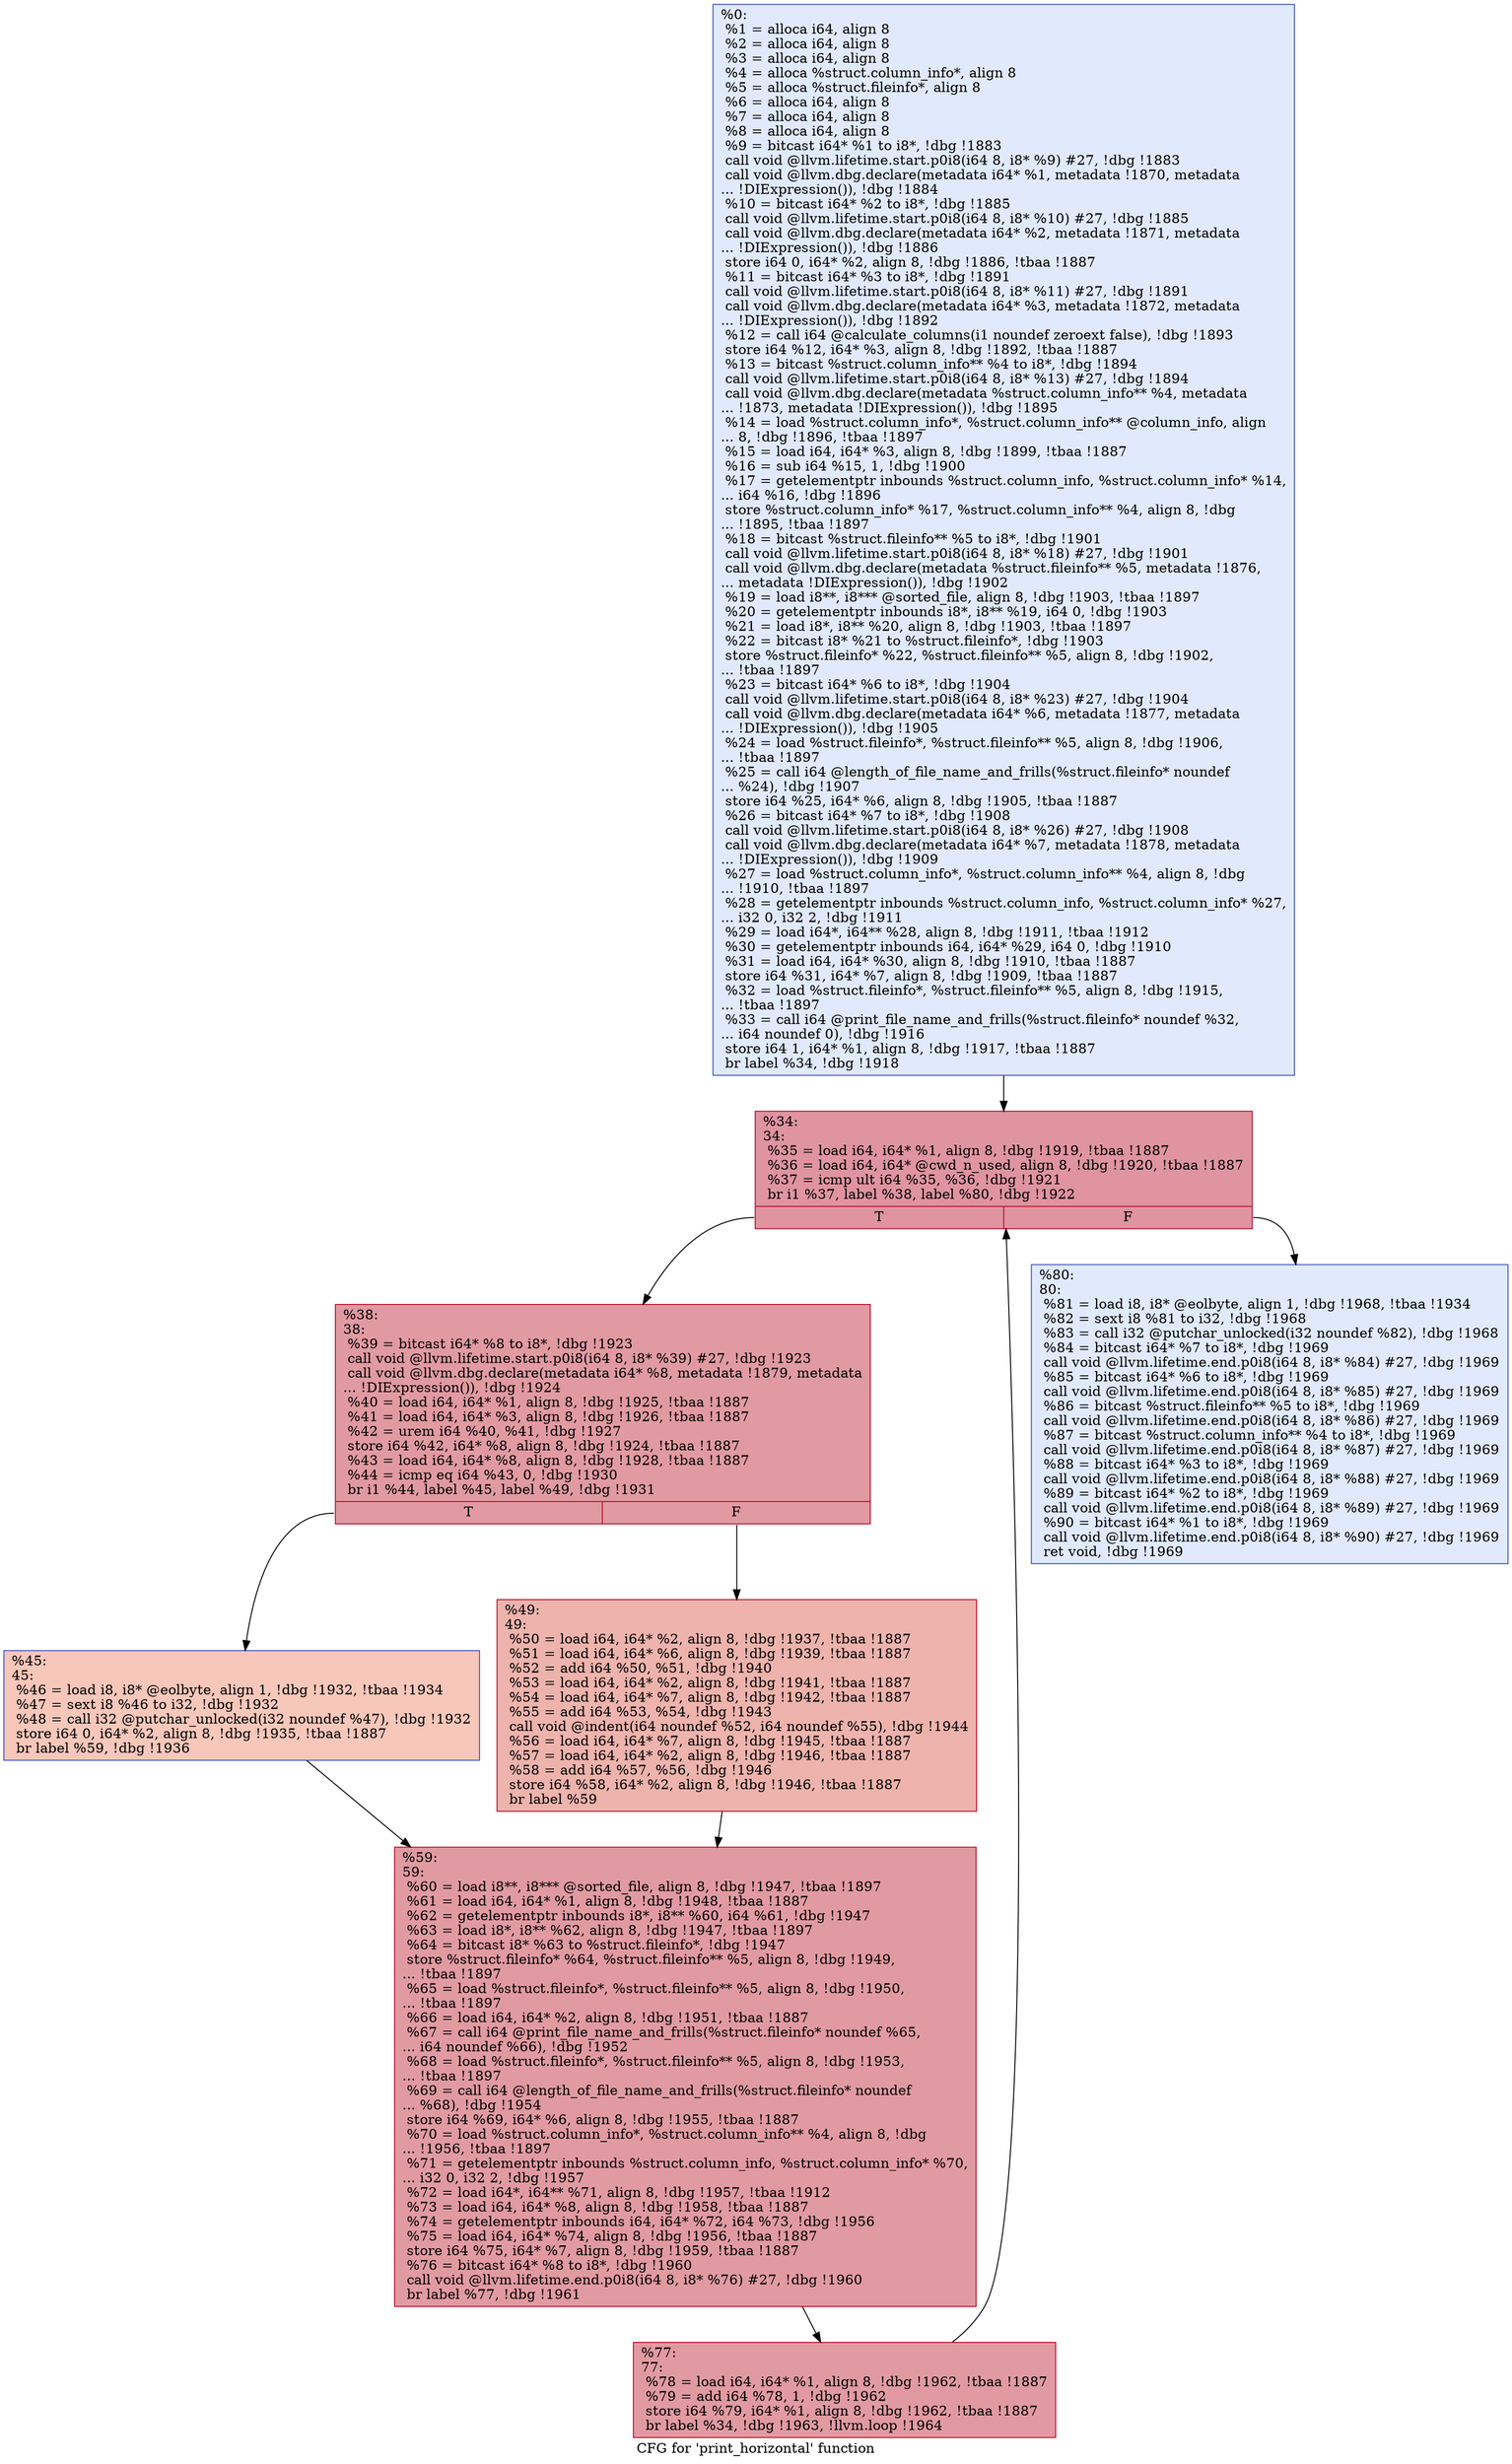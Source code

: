 digraph "CFG for 'print_horizontal' function" {
	label="CFG for 'print_horizontal' function";

	Node0x20492d0 [shape=record,color="#3d50c3ff", style=filled, fillcolor="#b9d0f970",label="{%0:\l  %1 = alloca i64, align 8\l  %2 = alloca i64, align 8\l  %3 = alloca i64, align 8\l  %4 = alloca %struct.column_info*, align 8\l  %5 = alloca %struct.fileinfo*, align 8\l  %6 = alloca i64, align 8\l  %7 = alloca i64, align 8\l  %8 = alloca i64, align 8\l  %9 = bitcast i64* %1 to i8*, !dbg !1883\l  call void @llvm.lifetime.start.p0i8(i64 8, i8* %9) #27, !dbg !1883\l  call void @llvm.dbg.declare(metadata i64* %1, metadata !1870, metadata\l... !DIExpression()), !dbg !1884\l  %10 = bitcast i64* %2 to i8*, !dbg !1885\l  call void @llvm.lifetime.start.p0i8(i64 8, i8* %10) #27, !dbg !1885\l  call void @llvm.dbg.declare(metadata i64* %2, metadata !1871, metadata\l... !DIExpression()), !dbg !1886\l  store i64 0, i64* %2, align 8, !dbg !1886, !tbaa !1887\l  %11 = bitcast i64* %3 to i8*, !dbg !1891\l  call void @llvm.lifetime.start.p0i8(i64 8, i8* %11) #27, !dbg !1891\l  call void @llvm.dbg.declare(metadata i64* %3, metadata !1872, metadata\l... !DIExpression()), !dbg !1892\l  %12 = call i64 @calculate_columns(i1 noundef zeroext false), !dbg !1893\l  store i64 %12, i64* %3, align 8, !dbg !1892, !tbaa !1887\l  %13 = bitcast %struct.column_info** %4 to i8*, !dbg !1894\l  call void @llvm.lifetime.start.p0i8(i64 8, i8* %13) #27, !dbg !1894\l  call void @llvm.dbg.declare(metadata %struct.column_info** %4, metadata\l... !1873, metadata !DIExpression()), !dbg !1895\l  %14 = load %struct.column_info*, %struct.column_info** @column_info, align\l... 8, !dbg !1896, !tbaa !1897\l  %15 = load i64, i64* %3, align 8, !dbg !1899, !tbaa !1887\l  %16 = sub i64 %15, 1, !dbg !1900\l  %17 = getelementptr inbounds %struct.column_info, %struct.column_info* %14,\l... i64 %16, !dbg !1896\l  store %struct.column_info* %17, %struct.column_info** %4, align 8, !dbg\l... !1895, !tbaa !1897\l  %18 = bitcast %struct.fileinfo** %5 to i8*, !dbg !1901\l  call void @llvm.lifetime.start.p0i8(i64 8, i8* %18) #27, !dbg !1901\l  call void @llvm.dbg.declare(metadata %struct.fileinfo** %5, metadata !1876,\l... metadata !DIExpression()), !dbg !1902\l  %19 = load i8**, i8*** @sorted_file, align 8, !dbg !1903, !tbaa !1897\l  %20 = getelementptr inbounds i8*, i8** %19, i64 0, !dbg !1903\l  %21 = load i8*, i8** %20, align 8, !dbg !1903, !tbaa !1897\l  %22 = bitcast i8* %21 to %struct.fileinfo*, !dbg !1903\l  store %struct.fileinfo* %22, %struct.fileinfo** %5, align 8, !dbg !1902,\l... !tbaa !1897\l  %23 = bitcast i64* %6 to i8*, !dbg !1904\l  call void @llvm.lifetime.start.p0i8(i64 8, i8* %23) #27, !dbg !1904\l  call void @llvm.dbg.declare(metadata i64* %6, metadata !1877, metadata\l... !DIExpression()), !dbg !1905\l  %24 = load %struct.fileinfo*, %struct.fileinfo** %5, align 8, !dbg !1906,\l... !tbaa !1897\l  %25 = call i64 @length_of_file_name_and_frills(%struct.fileinfo* noundef\l... %24), !dbg !1907\l  store i64 %25, i64* %6, align 8, !dbg !1905, !tbaa !1887\l  %26 = bitcast i64* %7 to i8*, !dbg !1908\l  call void @llvm.lifetime.start.p0i8(i64 8, i8* %26) #27, !dbg !1908\l  call void @llvm.dbg.declare(metadata i64* %7, metadata !1878, metadata\l... !DIExpression()), !dbg !1909\l  %27 = load %struct.column_info*, %struct.column_info** %4, align 8, !dbg\l... !1910, !tbaa !1897\l  %28 = getelementptr inbounds %struct.column_info, %struct.column_info* %27,\l... i32 0, i32 2, !dbg !1911\l  %29 = load i64*, i64** %28, align 8, !dbg !1911, !tbaa !1912\l  %30 = getelementptr inbounds i64, i64* %29, i64 0, !dbg !1910\l  %31 = load i64, i64* %30, align 8, !dbg !1910, !tbaa !1887\l  store i64 %31, i64* %7, align 8, !dbg !1909, !tbaa !1887\l  %32 = load %struct.fileinfo*, %struct.fileinfo** %5, align 8, !dbg !1915,\l... !tbaa !1897\l  %33 = call i64 @print_file_name_and_frills(%struct.fileinfo* noundef %32,\l... i64 noundef 0), !dbg !1916\l  store i64 1, i64* %1, align 8, !dbg !1917, !tbaa !1887\l  br label %34, !dbg !1918\l}"];
	Node0x20492d0 -> Node0x2049320;
	Node0x2049320 [shape=record,color="#b70d28ff", style=filled, fillcolor="#b70d2870",label="{%34:\l34:                                               \l  %35 = load i64, i64* %1, align 8, !dbg !1919, !tbaa !1887\l  %36 = load i64, i64* @cwd_n_used, align 8, !dbg !1920, !tbaa !1887\l  %37 = icmp ult i64 %35, %36, !dbg !1921\l  br i1 %37, label %38, label %80, !dbg !1922\l|{<s0>T|<s1>F}}"];
	Node0x2049320:s0 -> Node0x2049370;
	Node0x2049320:s1 -> Node0x2049500;
	Node0x2049370 [shape=record,color="#b70d28ff", style=filled, fillcolor="#bb1b2c70",label="{%38:\l38:                                               \l  %39 = bitcast i64* %8 to i8*, !dbg !1923\l  call void @llvm.lifetime.start.p0i8(i64 8, i8* %39) #27, !dbg !1923\l  call void @llvm.dbg.declare(metadata i64* %8, metadata !1879, metadata\l... !DIExpression()), !dbg !1924\l  %40 = load i64, i64* %1, align 8, !dbg !1925, !tbaa !1887\l  %41 = load i64, i64* %3, align 8, !dbg !1926, !tbaa !1887\l  %42 = urem i64 %40, %41, !dbg !1927\l  store i64 %42, i64* %8, align 8, !dbg !1924, !tbaa !1887\l  %43 = load i64, i64* %8, align 8, !dbg !1928, !tbaa !1887\l  %44 = icmp eq i64 %43, 0, !dbg !1930\l  br i1 %44, label %45, label %49, !dbg !1931\l|{<s0>T|<s1>F}}"];
	Node0x2049370:s0 -> Node0x20493c0;
	Node0x2049370:s1 -> Node0x2049410;
	Node0x20493c0 [shape=record,color="#3d50c3ff", style=filled, fillcolor="#ec7f6370",label="{%45:\l45:                                               \l  %46 = load i8, i8* @eolbyte, align 1, !dbg !1932, !tbaa !1934\l  %47 = sext i8 %46 to i32, !dbg !1932\l  %48 = call i32 @putchar_unlocked(i32 noundef %47), !dbg !1932\l  store i64 0, i64* %2, align 8, !dbg !1935, !tbaa !1887\l  br label %59, !dbg !1936\l}"];
	Node0x20493c0 -> Node0x2049460;
	Node0x2049410 [shape=record,color="#b70d28ff", style=filled, fillcolor="#d6524470",label="{%49:\l49:                                               \l  %50 = load i64, i64* %2, align 8, !dbg !1937, !tbaa !1887\l  %51 = load i64, i64* %6, align 8, !dbg !1939, !tbaa !1887\l  %52 = add i64 %50, %51, !dbg !1940\l  %53 = load i64, i64* %2, align 8, !dbg !1941, !tbaa !1887\l  %54 = load i64, i64* %7, align 8, !dbg !1942, !tbaa !1887\l  %55 = add i64 %53, %54, !dbg !1943\l  call void @indent(i64 noundef %52, i64 noundef %55), !dbg !1944\l  %56 = load i64, i64* %7, align 8, !dbg !1945, !tbaa !1887\l  %57 = load i64, i64* %2, align 8, !dbg !1946, !tbaa !1887\l  %58 = add i64 %57, %56, !dbg !1946\l  store i64 %58, i64* %2, align 8, !dbg !1946, !tbaa !1887\l  br label %59\l}"];
	Node0x2049410 -> Node0x2049460;
	Node0x2049460 [shape=record,color="#b70d28ff", style=filled, fillcolor="#bb1b2c70",label="{%59:\l59:                                               \l  %60 = load i8**, i8*** @sorted_file, align 8, !dbg !1947, !tbaa !1897\l  %61 = load i64, i64* %1, align 8, !dbg !1948, !tbaa !1887\l  %62 = getelementptr inbounds i8*, i8** %60, i64 %61, !dbg !1947\l  %63 = load i8*, i8** %62, align 8, !dbg !1947, !tbaa !1897\l  %64 = bitcast i8* %63 to %struct.fileinfo*, !dbg !1947\l  store %struct.fileinfo* %64, %struct.fileinfo** %5, align 8, !dbg !1949,\l... !tbaa !1897\l  %65 = load %struct.fileinfo*, %struct.fileinfo** %5, align 8, !dbg !1950,\l... !tbaa !1897\l  %66 = load i64, i64* %2, align 8, !dbg !1951, !tbaa !1887\l  %67 = call i64 @print_file_name_and_frills(%struct.fileinfo* noundef %65,\l... i64 noundef %66), !dbg !1952\l  %68 = load %struct.fileinfo*, %struct.fileinfo** %5, align 8, !dbg !1953,\l... !tbaa !1897\l  %69 = call i64 @length_of_file_name_and_frills(%struct.fileinfo* noundef\l... %68), !dbg !1954\l  store i64 %69, i64* %6, align 8, !dbg !1955, !tbaa !1887\l  %70 = load %struct.column_info*, %struct.column_info** %4, align 8, !dbg\l... !1956, !tbaa !1897\l  %71 = getelementptr inbounds %struct.column_info, %struct.column_info* %70,\l... i32 0, i32 2, !dbg !1957\l  %72 = load i64*, i64** %71, align 8, !dbg !1957, !tbaa !1912\l  %73 = load i64, i64* %8, align 8, !dbg !1958, !tbaa !1887\l  %74 = getelementptr inbounds i64, i64* %72, i64 %73, !dbg !1956\l  %75 = load i64, i64* %74, align 8, !dbg !1956, !tbaa !1887\l  store i64 %75, i64* %7, align 8, !dbg !1959, !tbaa !1887\l  %76 = bitcast i64* %8 to i8*, !dbg !1960\l  call void @llvm.lifetime.end.p0i8(i64 8, i8* %76) #27, !dbg !1960\l  br label %77, !dbg !1961\l}"];
	Node0x2049460 -> Node0x20494b0;
	Node0x20494b0 [shape=record,color="#b70d28ff", style=filled, fillcolor="#bb1b2c70",label="{%77:\l77:                                               \l  %78 = load i64, i64* %1, align 8, !dbg !1962, !tbaa !1887\l  %79 = add i64 %78, 1, !dbg !1962\l  store i64 %79, i64* %1, align 8, !dbg !1962, !tbaa !1887\l  br label %34, !dbg !1963, !llvm.loop !1964\l}"];
	Node0x20494b0 -> Node0x2049320;
	Node0x2049500 [shape=record,color="#3d50c3ff", style=filled, fillcolor="#b9d0f970",label="{%80:\l80:                                               \l  %81 = load i8, i8* @eolbyte, align 1, !dbg !1968, !tbaa !1934\l  %82 = sext i8 %81 to i32, !dbg !1968\l  %83 = call i32 @putchar_unlocked(i32 noundef %82), !dbg !1968\l  %84 = bitcast i64* %7 to i8*, !dbg !1969\l  call void @llvm.lifetime.end.p0i8(i64 8, i8* %84) #27, !dbg !1969\l  %85 = bitcast i64* %6 to i8*, !dbg !1969\l  call void @llvm.lifetime.end.p0i8(i64 8, i8* %85) #27, !dbg !1969\l  %86 = bitcast %struct.fileinfo** %5 to i8*, !dbg !1969\l  call void @llvm.lifetime.end.p0i8(i64 8, i8* %86) #27, !dbg !1969\l  %87 = bitcast %struct.column_info** %4 to i8*, !dbg !1969\l  call void @llvm.lifetime.end.p0i8(i64 8, i8* %87) #27, !dbg !1969\l  %88 = bitcast i64* %3 to i8*, !dbg !1969\l  call void @llvm.lifetime.end.p0i8(i64 8, i8* %88) #27, !dbg !1969\l  %89 = bitcast i64* %2 to i8*, !dbg !1969\l  call void @llvm.lifetime.end.p0i8(i64 8, i8* %89) #27, !dbg !1969\l  %90 = bitcast i64* %1 to i8*, !dbg !1969\l  call void @llvm.lifetime.end.p0i8(i64 8, i8* %90) #27, !dbg !1969\l  ret void, !dbg !1969\l}"];
}
